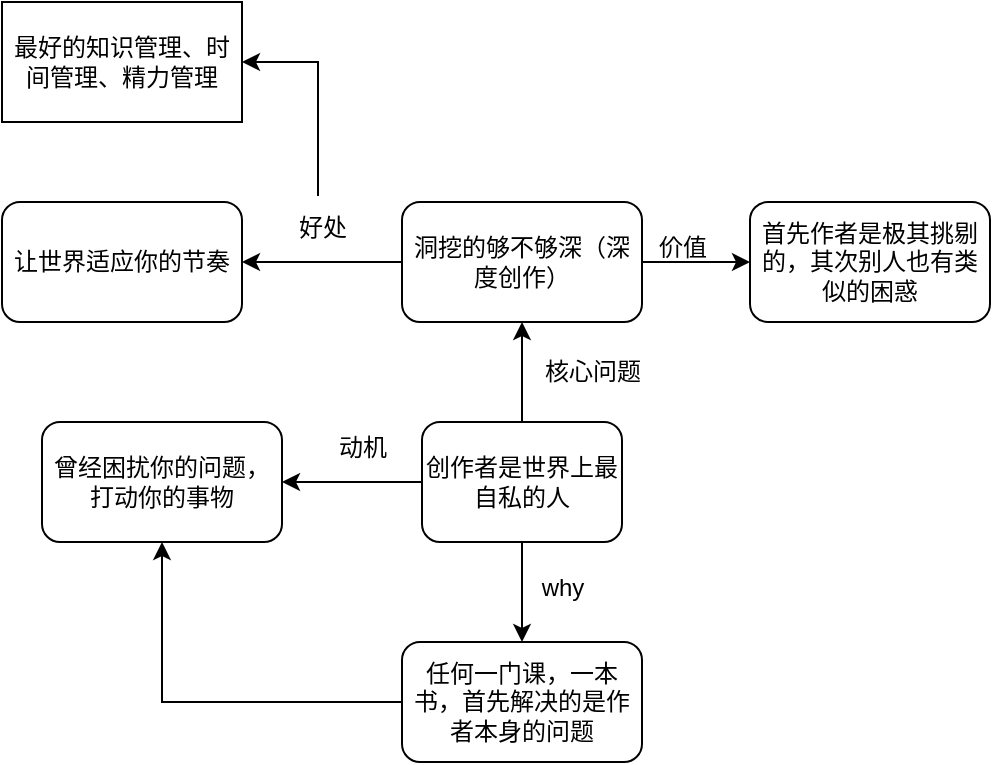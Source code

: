 <mxfile version="22.1.3" type="github">
  <diagram name="第 1 页" id="QmC968UpIxkXJj3YmjL3">
    <mxGraphModel dx="693" dy="590" grid="1" gridSize="10" guides="1" tooltips="1" connect="1" arrows="1" fold="1" page="1" pageScale="1" pageWidth="827" pageHeight="1169" math="0" shadow="0">
      <root>
        <mxCell id="0" />
        <mxCell id="1" parent="0" />
        <mxCell id="dgQacXj2_3Oyo4eFd3e8-8" value="" style="edgeStyle=orthogonalEdgeStyle;rounded=0;orthogonalLoop=1;jettySize=auto;html=1;" edge="1" parent="1" source="dgQacXj2_3Oyo4eFd3e8-1" target="dgQacXj2_3Oyo4eFd3e8-7">
          <mxGeometry relative="1" as="geometry" />
        </mxCell>
        <mxCell id="dgQacXj2_3Oyo4eFd3e8-12" value="" style="edgeStyle=orthogonalEdgeStyle;rounded=0;orthogonalLoop=1;jettySize=auto;html=1;" edge="1" parent="1" source="dgQacXj2_3Oyo4eFd3e8-1" target="dgQacXj2_3Oyo4eFd3e8-11">
          <mxGeometry relative="1" as="geometry" />
        </mxCell>
        <mxCell id="dgQacXj2_3Oyo4eFd3e8-27" value="" style="edgeStyle=orthogonalEdgeStyle;rounded=0;orthogonalLoop=1;jettySize=auto;html=1;" edge="1" parent="1" source="dgQacXj2_3Oyo4eFd3e8-1" target="dgQacXj2_3Oyo4eFd3e8-26">
          <mxGeometry relative="1" as="geometry" />
        </mxCell>
        <mxCell id="dgQacXj2_3Oyo4eFd3e8-1" value="创作者是世界上最自私的人" style="rounded=1;whiteSpace=wrap;html=1;" vertex="1" parent="1">
          <mxGeometry x="400" y="310" width="100" height="60" as="geometry" />
        </mxCell>
        <mxCell id="dgQacXj2_3Oyo4eFd3e8-33" style="edgeStyle=orthogonalEdgeStyle;rounded=0;orthogonalLoop=1;jettySize=auto;html=1;entryX=0.5;entryY=1;entryDx=0;entryDy=0;" edge="1" parent="1" source="dgQacXj2_3Oyo4eFd3e8-7" target="dgQacXj2_3Oyo4eFd3e8-26">
          <mxGeometry relative="1" as="geometry" />
        </mxCell>
        <mxCell id="dgQacXj2_3Oyo4eFd3e8-7" value="任何一门课，一本书，首先解决的是作者本身的问题" style="whiteSpace=wrap;html=1;rounded=1;" vertex="1" parent="1">
          <mxGeometry x="390" y="420" width="120" height="60" as="geometry" />
        </mxCell>
        <mxCell id="dgQacXj2_3Oyo4eFd3e8-9" value="首先作者是极其挑剔的，其次别人也有类似的困惑" style="whiteSpace=wrap;html=1;rounded=1;" vertex="1" parent="1">
          <mxGeometry x="564" y="200" width="120" height="60" as="geometry" />
        </mxCell>
        <mxCell id="dgQacXj2_3Oyo4eFd3e8-17" value="" style="edgeStyle=orthogonalEdgeStyle;rounded=0;orthogonalLoop=1;jettySize=auto;html=1;" edge="1" parent="1" source="dgQacXj2_3Oyo4eFd3e8-11" target="dgQacXj2_3Oyo4eFd3e8-16">
          <mxGeometry relative="1" as="geometry" />
        </mxCell>
        <mxCell id="dgQacXj2_3Oyo4eFd3e8-30" value="" style="edgeStyle=orthogonalEdgeStyle;rounded=0;orthogonalLoop=1;jettySize=auto;html=1;" edge="1" parent="1" source="dgQacXj2_3Oyo4eFd3e8-11" target="dgQacXj2_3Oyo4eFd3e8-9">
          <mxGeometry relative="1" as="geometry" />
        </mxCell>
        <mxCell id="dgQacXj2_3Oyo4eFd3e8-11" value="洞挖的够不够深（深度创作）" style="whiteSpace=wrap;html=1;rounded=1;" vertex="1" parent="1">
          <mxGeometry x="390" y="200" width="120" height="60" as="geometry" />
        </mxCell>
        <mxCell id="dgQacXj2_3Oyo4eFd3e8-16" value="让世界适应你的节奏" style="whiteSpace=wrap;html=1;rounded=1;" vertex="1" parent="1">
          <mxGeometry x="190" y="200" width="120" height="60" as="geometry" />
        </mxCell>
        <mxCell id="dgQacXj2_3Oyo4eFd3e8-24" value="" style="edgeStyle=orthogonalEdgeStyle;rounded=0;orthogonalLoop=1;jettySize=auto;html=1;exitX=0.46;exitY=-0.033;exitDx=0;exitDy=0;exitPerimeter=0;entryX=1;entryY=0.5;entryDx=0;entryDy=0;" edge="1" parent="1" source="dgQacXj2_3Oyo4eFd3e8-18" target="dgQacXj2_3Oyo4eFd3e8-23">
          <mxGeometry relative="1" as="geometry">
            <mxPoint x="330" y="140" as="targetPoint" />
            <Array as="points">
              <mxPoint x="348" y="130" />
            </Array>
          </mxGeometry>
        </mxCell>
        <mxCell id="dgQacXj2_3Oyo4eFd3e8-18" value="好处" style="text;html=1;align=center;verticalAlign=middle;resizable=0;points=[];autosize=1;strokeColor=none;fillColor=none;" vertex="1" parent="1">
          <mxGeometry x="325" y="198" width="50" height="30" as="geometry" />
        </mxCell>
        <mxCell id="dgQacXj2_3Oyo4eFd3e8-19" value="核心问题" style="text;html=1;align=center;verticalAlign=middle;resizable=0;points=[];autosize=1;strokeColor=none;fillColor=none;" vertex="1" parent="1">
          <mxGeometry x="450" y="270" width="70" height="30" as="geometry" />
        </mxCell>
        <mxCell id="dgQacXj2_3Oyo4eFd3e8-23" value="最好的知识管理、时间管理、精力管理" style="whiteSpace=wrap;html=1;" vertex="1" parent="1">
          <mxGeometry x="190" y="100" width="120" height="60" as="geometry" />
        </mxCell>
        <mxCell id="dgQacXj2_3Oyo4eFd3e8-26" value="曾经困扰你的问题，打动你的事物" style="rounded=1;whiteSpace=wrap;html=1;" vertex="1" parent="1">
          <mxGeometry x="210" y="310" width="120" height="60" as="geometry" />
        </mxCell>
        <mxCell id="dgQacXj2_3Oyo4eFd3e8-28" value="动机" style="text;html=1;align=center;verticalAlign=middle;resizable=0;points=[];autosize=1;strokeColor=none;fillColor=none;" vertex="1" parent="1">
          <mxGeometry x="345" y="308" width="50" height="30" as="geometry" />
        </mxCell>
        <mxCell id="dgQacXj2_3Oyo4eFd3e8-31" value="价值" style="text;html=1;align=center;verticalAlign=middle;resizable=0;points=[];autosize=1;strokeColor=none;fillColor=none;" vertex="1" parent="1">
          <mxGeometry x="505" y="208" width="50" height="30" as="geometry" />
        </mxCell>
        <mxCell id="dgQacXj2_3Oyo4eFd3e8-34" value="why" style="text;html=1;align=center;verticalAlign=middle;resizable=0;points=[];autosize=1;strokeColor=none;fillColor=none;" vertex="1" parent="1">
          <mxGeometry x="450" y="378" width="40" height="30" as="geometry" />
        </mxCell>
      </root>
    </mxGraphModel>
  </diagram>
</mxfile>
